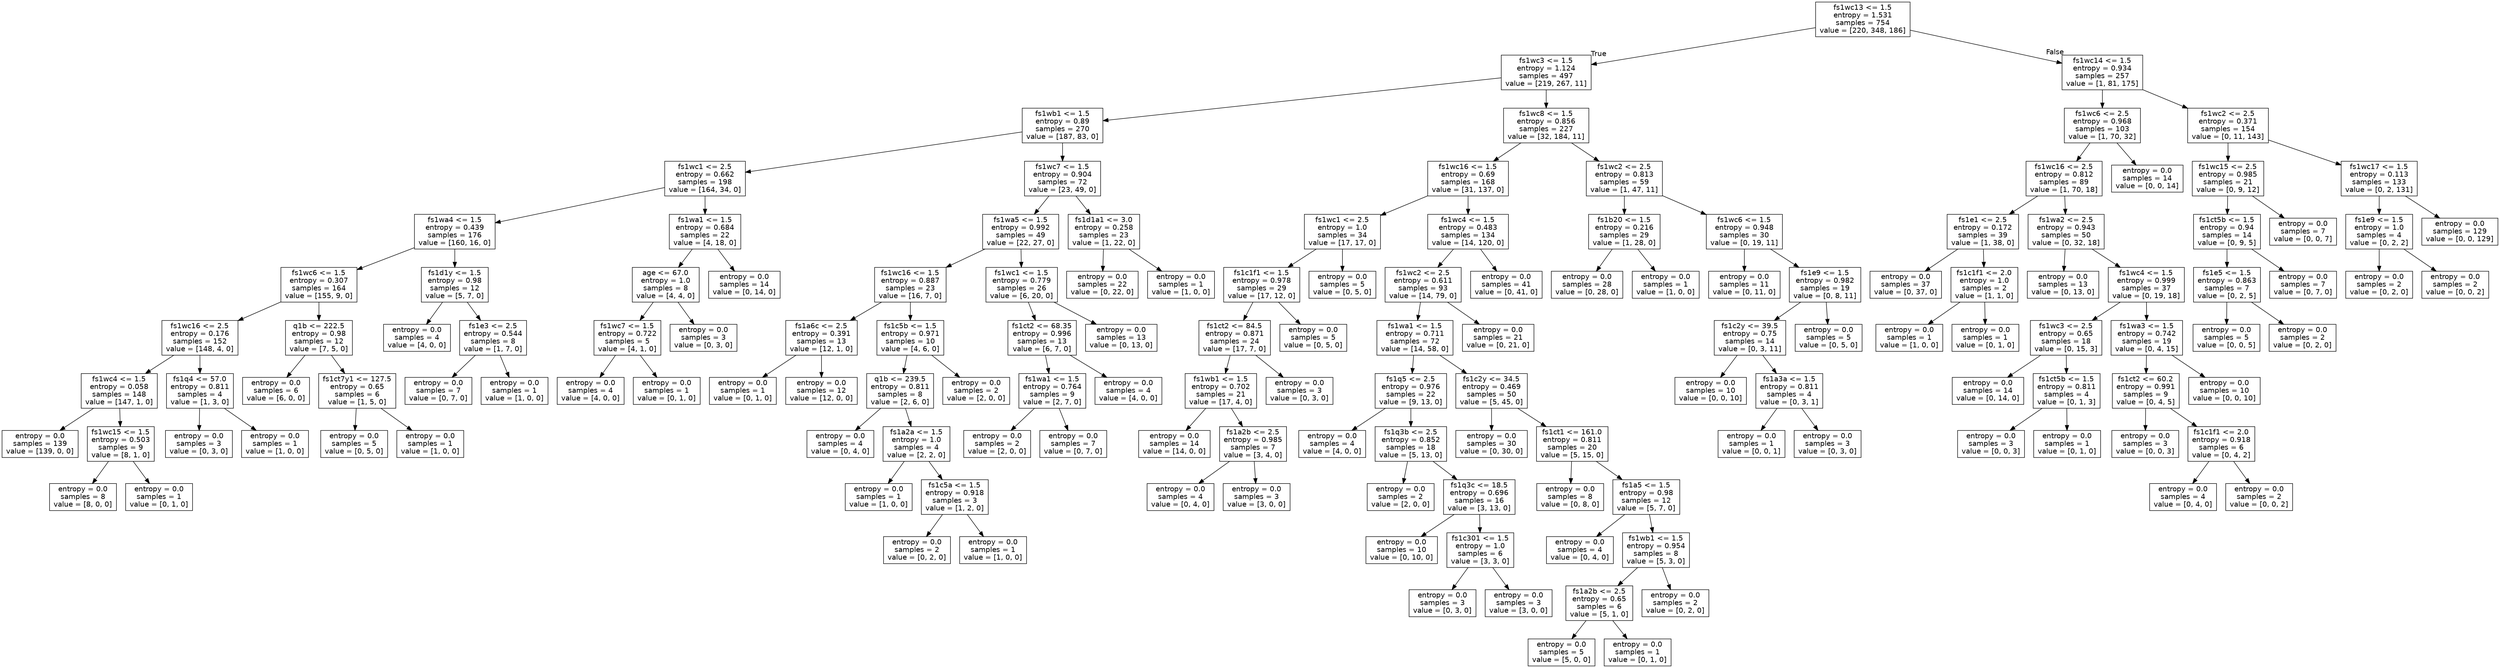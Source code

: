 digraph Tree {
node [shape=box, fontname="helvetica"] ;
edge [fontname="helvetica"] ;
0 [label="fs1wc13 <= 1.5\nentropy = 1.531\nsamples = 754\nvalue = [220, 348, 186]"] ;
1 [label="fs1wc3 <= 1.5\nentropy = 1.124\nsamples = 497\nvalue = [219, 267, 11]"] ;
0 -> 1 [labeldistance=2.5, labelangle=45, headlabel="True"] ;
2 [label="fs1wb1 <= 1.5\nentropy = 0.89\nsamples = 270\nvalue = [187, 83, 0]"] ;
1 -> 2 ;
3 [label="fs1wc1 <= 2.5\nentropy = 0.662\nsamples = 198\nvalue = [164, 34, 0]"] ;
2 -> 3 ;
4 [label="fs1wa4 <= 1.5\nentropy = 0.439\nsamples = 176\nvalue = [160, 16, 0]"] ;
3 -> 4 ;
5 [label="fs1wc6 <= 1.5\nentropy = 0.307\nsamples = 164\nvalue = [155, 9, 0]"] ;
4 -> 5 ;
6 [label="fs1wc16 <= 2.5\nentropy = 0.176\nsamples = 152\nvalue = [148, 4, 0]"] ;
5 -> 6 ;
7 [label="fs1wc4 <= 1.5\nentropy = 0.058\nsamples = 148\nvalue = [147, 1, 0]"] ;
6 -> 7 ;
8 [label="entropy = 0.0\nsamples = 139\nvalue = [139, 0, 0]"] ;
7 -> 8 ;
9 [label="fs1wc15 <= 1.5\nentropy = 0.503\nsamples = 9\nvalue = [8, 1, 0]"] ;
7 -> 9 ;
10 [label="entropy = 0.0\nsamples = 8\nvalue = [8, 0, 0]"] ;
9 -> 10 ;
11 [label="entropy = 0.0\nsamples = 1\nvalue = [0, 1, 0]"] ;
9 -> 11 ;
12 [label="fs1q4 <= 57.0\nentropy = 0.811\nsamples = 4\nvalue = [1, 3, 0]"] ;
6 -> 12 ;
13 [label="entropy = 0.0\nsamples = 3\nvalue = [0, 3, 0]"] ;
12 -> 13 ;
14 [label="entropy = 0.0\nsamples = 1\nvalue = [1, 0, 0]"] ;
12 -> 14 ;
15 [label="q1b <= 222.5\nentropy = 0.98\nsamples = 12\nvalue = [7, 5, 0]"] ;
5 -> 15 ;
16 [label="entropy = 0.0\nsamples = 6\nvalue = [6, 0, 0]"] ;
15 -> 16 ;
17 [label="fs1ct7y1 <= 127.5\nentropy = 0.65\nsamples = 6\nvalue = [1, 5, 0]"] ;
15 -> 17 ;
18 [label="entropy = 0.0\nsamples = 5\nvalue = [0, 5, 0]"] ;
17 -> 18 ;
19 [label="entropy = 0.0\nsamples = 1\nvalue = [1, 0, 0]"] ;
17 -> 19 ;
20 [label="fs1d1y <= 1.5\nentropy = 0.98\nsamples = 12\nvalue = [5, 7, 0]"] ;
4 -> 20 ;
21 [label="entropy = 0.0\nsamples = 4\nvalue = [4, 0, 0]"] ;
20 -> 21 ;
22 [label="fs1e3 <= 2.5\nentropy = 0.544\nsamples = 8\nvalue = [1, 7, 0]"] ;
20 -> 22 ;
23 [label="entropy = 0.0\nsamples = 7\nvalue = [0, 7, 0]"] ;
22 -> 23 ;
24 [label="entropy = 0.0\nsamples = 1\nvalue = [1, 0, 0]"] ;
22 -> 24 ;
25 [label="fs1wa1 <= 1.5\nentropy = 0.684\nsamples = 22\nvalue = [4, 18, 0]"] ;
3 -> 25 ;
26 [label="age <= 67.0\nentropy = 1.0\nsamples = 8\nvalue = [4, 4, 0]"] ;
25 -> 26 ;
27 [label="fs1wc7 <= 1.5\nentropy = 0.722\nsamples = 5\nvalue = [4, 1, 0]"] ;
26 -> 27 ;
28 [label="entropy = 0.0\nsamples = 4\nvalue = [4, 0, 0]"] ;
27 -> 28 ;
29 [label="entropy = 0.0\nsamples = 1\nvalue = [0, 1, 0]"] ;
27 -> 29 ;
30 [label="entropy = 0.0\nsamples = 3\nvalue = [0, 3, 0]"] ;
26 -> 30 ;
31 [label="entropy = 0.0\nsamples = 14\nvalue = [0, 14, 0]"] ;
25 -> 31 ;
32 [label="fs1wc7 <= 1.5\nentropy = 0.904\nsamples = 72\nvalue = [23, 49, 0]"] ;
2 -> 32 ;
33 [label="fs1wa5 <= 1.5\nentropy = 0.992\nsamples = 49\nvalue = [22, 27, 0]"] ;
32 -> 33 ;
34 [label="fs1wc16 <= 1.5\nentropy = 0.887\nsamples = 23\nvalue = [16, 7, 0]"] ;
33 -> 34 ;
35 [label="fs1a6c <= 2.5\nentropy = 0.391\nsamples = 13\nvalue = [12, 1, 0]"] ;
34 -> 35 ;
36 [label="entropy = 0.0\nsamples = 1\nvalue = [0, 1, 0]"] ;
35 -> 36 ;
37 [label="entropy = 0.0\nsamples = 12\nvalue = [12, 0, 0]"] ;
35 -> 37 ;
38 [label="fs1c5b <= 1.5\nentropy = 0.971\nsamples = 10\nvalue = [4, 6, 0]"] ;
34 -> 38 ;
39 [label="q1b <= 239.5\nentropy = 0.811\nsamples = 8\nvalue = [2, 6, 0]"] ;
38 -> 39 ;
40 [label="entropy = 0.0\nsamples = 4\nvalue = [0, 4, 0]"] ;
39 -> 40 ;
41 [label="fs1a2a <= 1.5\nentropy = 1.0\nsamples = 4\nvalue = [2, 2, 0]"] ;
39 -> 41 ;
42 [label="entropy = 0.0\nsamples = 1\nvalue = [1, 0, 0]"] ;
41 -> 42 ;
43 [label="fs1c5a <= 1.5\nentropy = 0.918\nsamples = 3\nvalue = [1, 2, 0]"] ;
41 -> 43 ;
44 [label="entropy = 0.0\nsamples = 2\nvalue = [0, 2, 0]"] ;
43 -> 44 ;
45 [label="entropy = 0.0\nsamples = 1\nvalue = [1, 0, 0]"] ;
43 -> 45 ;
46 [label="entropy = 0.0\nsamples = 2\nvalue = [2, 0, 0]"] ;
38 -> 46 ;
47 [label="fs1wc1 <= 1.5\nentropy = 0.779\nsamples = 26\nvalue = [6, 20, 0]"] ;
33 -> 47 ;
48 [label="fs1ct2 <= 68.35\nentropy = 0.996\nsamples = 13\nvalue = [6, 7, 0]"] ;
47 -> 48 ;
49 [label="fs1wa1 <= 1.5\nentropy = 0.764\nsamples = 9\nvalue = [2, 7, 0]"] ;
48 -> 49 ;
50 [label="entropy = 0.0\nsamples = 2\nvalue = [2, 0, 0]"] ;
49 -> 50 ;
51 [label="entropy = 0.0\nsamples = 7\nvalue = [0, 7, 0]"] ;
49 -> 51 ;
52 [label="entropy = 0.0\nsamples = 4\nvalue = [4, 0, 0]"] ;
48 -> 52 ;
53 [label="entropy = 0.0\nsamples = 13\nvalue = [0, 13, 0]"] ;
47 -> 53 ;
54 [label="fs1d1a1 <= 3.0\nentropy = 0.258\nsamples = 23\nvalue = [1, 22, 0]"] ;
32 -> 54 ;
55 [label="entropy = 0.0\nsamples = 22\nvalue = [0, 22, 0]"] ;
54 -> 55 ;
56 [label="entropy = 0.0\nsamples = 1\nvalue = [1, 0, 0]"] ;
54 -> 56 ;
57 [label="fs1wc8 <= 1.5\nentropy = 0.856\nsamples = 227\nvalue = [32, 184, 11]"] ;
1 -> 57 ;
58 [label="fs1wc16 <= 1.5\nentropy = 0.69\nsamples = 168\nvalue = [31, 137, 0]"] ;
57 -> 58 ;
59 [label="fs1wc1 <= 2.5\nentropy = 1.0\nsamples = 34\nvalue = [17, 17, 0]"] ;
58 -> 59 ;
60 [label="fs1c1f1 <= 1.5\nentropy = 0.978\nsamples = 29\nvalue = [17, 12, 0]"] ;
59 -> 60 ;
61 [label="fs1ct2 <= 84.5\nentropy = 0.871\nsamples = 24\nvalue = [17, 7, 0]"] ;
60 -> 61 ;
62 [label="fs1wb1 <= 1.5\nentropy = 0.702\nsamples = 21\nvalue = [17, 4, 0]"] ;
61 -> 62 ;
63 [label="entropy = 0.0\nsamples = 14\nvalue = [14, 0, 0]"] ;
62 -> 63 ;
64 [label="fs1a2b <= 2.5\nentropy = 0.985\nsamples = 7\nvalue = [3, 4, 0]"] ;
62 -> 64 ;
65 [label="entropy = 0.0\nsamples = 4\nvalue = [0, 4, 0]"] ;
64 -> 65 ;
66 [label="entropy = 0.0\nsamples = 3\nvalue = [3, 0, 0]"] ;
64 -> 66 ;
67 [label="entropy = 0.0\nsamples = 3\nvalue = [0, 3, 0]"] ;
61 -> 67 ;
68 [label="entropy = 0.0\nsamples = 5\nvalue = [0, 5, 0]"] ;
60 -> 68 ;
69 [label="entropy = 0.0\nsamples = 5\nvalue = [0, 5, 0]"] ;
59 -> 69 ;
70 [label="fs1wc4 <= 1.5\nentropy = 0.483\nsamples = 134\nvalue = [14, 120, 0]"] ;
58 -> 70 ;
71 [label="fs1wc2 <= 2.5\nentropy = 0.611\nsamples = 93\nvalue = [14, 79, 0]"] ;
70 -> 71 ;
72 [label="fs1wa1 <= 1.5\nentropy = 0.711\nsamples = 72\nvalue = [14, 58, 0]"] ;
71 -> 72 ;
73 [label="fs1q5 <= 2.5\nentropy = 0.976\nsamples = 22\nvalue = [9, 13, 0]"] ;
72 -> 73 ;
74 [label="entropy = 0.0\nsamples = 4\nvalue = [4, 0, 0]"] ;
73 -> 74 ;
75 [label="fs1q3b <= 2.5\nentropy = 0.852\nsamples = 18\nvalue = [5, 13, 0]"] ;
73 -> 75 ;
76 [label="entropy = 0.0\nsamples = 2\nvalue = [2, 0, 0]"] ;
75 -> 76 ;
77 [label="fs1q3c <= 18.5\nentropy = 0.696\nsamples = 16\nvalue = [3, 13, 0]"] ;
75 -> 77 ;
78 [label="entropy = 0.0\nsamples = 10\nvalue = [0, 10, 0]"] ;
77 -> 78 ;
79 [label="fs1c301 <= 1.5\nentropy = 1.0\nsamples = 6\nvalue = [3, 3, 0]"] ;
77 -> 79 ;
80 [label="entropy = 0.0\nsamples = 3\nvalue = [0, 3, 0]"] ;
79 -> 80 ;
81 [label="entropy = 0.0\nsamples = 3\nvalue = [3, 0, 0]"] ;
79 -> 81 ;
82 [label="fs1c2y <= 34.5\nentropy = 0.469\nsamples = 50\nvalue = [5, 45, 0]"] ;
72 -> 82 ;
83 [label="entropy = 0.0\nsamples = 30\nvalue = [0, 30, 0]"] ;
82 -> 83 ;
84 [label="fs1ct1 <= 161.0\nentropy = 0.811\nsamples = 20\nvalue = [5, 15, 0]"] ;
82 -> 84 ;
85 [label="entropy = 0.0\nsamples = 8\nvalue = [0, 8, 0]"] ;
84 -> 85 ;
86 [label="fs1a5 <= 1.5\nentropy = 0.98\nsamples = 12\nvalue = [5, 7, 0]"] ;
84 -> 86 ;
87 [label="entropy = 0.0\nsamples = 4\nvalue = [0, 4, 0]"] ;
86 -> 87 ;
88 [label="fs1wb1 <= 1.5\nentropy = 0.954\nsamples = 8\nvalue = [5, 3, 0]"] ;
86 -> 88 ;
89 [label="fs1a2b <= 2.5\nentropy = 0.65\nsamples = 6\nvalue = [5, 1, 0]"] ;
88 -> 89 ;
90 [label="entropy = 0.0\nsamples = 5\nvalue = [5, 0, 0]"] ;
89 -> 90 ;
91 [label="entropy = 0.0\nsamples = 1\nvalue = [0, 1, 0]"] ;
89 -> 91 ;
92 [label="entropy = 0.0\nsamples = 2\nvalue = [0, 2, 0]"] ;
88 -> 92 ;
93 [label="entropy = 0.0\nsamples = 21\nvalue = [0, 21, 0]"] ;
71 -> 93 ;
94 [label="entropy = 0.0\nsamples = 41\nvalue = [0, 41, 0]"] ;
70 -> 94 ;
95 [label="fs1wc2 <= 2.5\nentropy = 0.813\nsamples = 59\nvalue = [1, 47, 11]"] ;
57 -> 95 ;
96 [label="fs1b20 <= 1.5\nentropy = 0.216\nsamples = 29\nvalue = [1, 28, 0]"] ;
95 -> 96 ;
97 [label="entropy = 0.0\nsamples = 28\nvalue = [0, 28, 0]"] ;
96 -> 97 ;
98 [label="entropy = 0.0\nsamples = 1\nvalue = [1, 0, 0]"] ;
96 -> 98 ;
99 [label="fs1wc6 <= 1.5\nentropy = 0.948\nsamples = 30\nvalue = [0, 19, 11]"] ;
95 -> 99 ;
100 [label="entropy = 0.0\nsamples = 11\nvalue = [0, 11, 0]"] ;
99 -> 100 ;
101 [label="fs1e9 <= 1.5\nentropy = 0.982\nsamples = 19\nvalue = [0, 8, 11]"] ;
99 -> 101 ;
102 [label="fs1c2y <= 39.5\nentropy = 0.75\nsamples = 14\nvalue = [0, 3, 11]"] ;
101 -> 102 ;
103 [label="entropy = 0.0\nsamples = 10\nvalue = [0, 0, 10]"] ;
102 -> 103 ;
104 [label="fs1a3a <= 1.5\nentropy = 0.811\nsamples = 4\nvalue = [0, 3, 1]"] ;
102 -> 104 ;
105 [label="entropy = 0.0\nsamples = 1\nvalue = [0, 0, 1]"] ;
104 -> 105 ;
106 [label="entropy = 0.0\nsamples = 3\nvalue = [0, 3, 0]"] ;
104 -> 106 ;
107 [label="entropy = 0.0\nsamples = 5\nvalue = [0, 5, 0]"] ;
101 -> 107 ;
108 [label="fs1wc14 <= 1.5\nentropy = 0.934\nsamples = 257\nvalue = [1, 81, 175]"] ;
0 -> 108 [labeldistance=2.5, labelangle=-45, headlabel="False"] ;
109 [label="fs1wc6 <= 2.5\nentropy = 0.968\nsamples = 103\nvalue = [1, 70, 32]"] ;
108 -> 109 ;
110 [label="fs1wc16 <= 2.5\nentropy = 0.812\nsamples = 89\nvalue = [1, 70, 18]"] ;
109 -> 110 ;
111 [label="fs1e1 <= 2.5\nentropy = 0.172\nsamples = 39\nvalue = [1, 38, 0]"] ;
110 -> 111 ;
112 [label="entropy = 0.0\nsamples = 37\nvalue = [0, 37, 0]"] ;
111 -> 112 ;
113 [label="fs1c1f1 <= 2.0\nentropy = 1.0\nsamples = 2\nvalue = [1, 1, 0]"] ;
111 -> 113 ;
114 [label="entropy = 0.0\nsamples = 1\nvalue = [1, 0, 0]"] ;
113 -> 114 ;
115 [label="entropy = 0.0\nsamples = 1\nvalue = [0, 1, 0]"] ;
113 -> 115 ;
116 [label="fs1wa2 <= 2.5\nentropy = 0.943\nsamples = 50\nvalue = [0, 32, 18]"] ;
110 -> 116 ;
117 [label="entropy = 0.0\nsamples = 13\nvalue = [0, 13, 0]"] ;
116 -> 117 ;
118 [label="fs1wc4 <= 1.5\nentropy = 0.999\nsamples = 37\nvalue = [0, 19, 18]"] ;
116 -> 118 ;
119 [label="fs1wc3 <= 2.5\nentropy = 0.65\nsamples = 18\nvalue = [0, 15, 3]"] ;
118 -> 119 ;
120 [label="entropy = 0.0\nsamples = 14\nvalue = [0, 14, 0]"] ;
119 -> 120 ;
121 [label="fs1ct5b <= 1.5\nentropy = 0.811\nsamples = 4\nvalue = [0, 1, 3]"] ;
119 -> 121 ;
122 [label="entropy = 0.0\nsamples = 3\nvalue = [0, 0, 3]"] ;
121 -> 122 ;
123 [label="entropy = 0.0\nsamples = 1\nvalue = [0, 1, 0]"] ;
121 -> 123 ;
124 [label="fs1wa3 <= 1.5\nentropy = 0.742\nsamples = 19\nvalue = [0, 4, 15]"] ;
118 -> 124 ;
125 [label="fs1ct2 <= 60.2\nentropy = 0.991\nsamples = 9\nvalue = [0, 4, 5]"] ;
124 -> 125 ;
126 [label="entropy = 0.0\nsamples = 3\nvalue = [0, 0, 3]"] ;
125 -> 126 ;
127 [label="fs1c1f1 <= 2.0\nentropy = 0.918\nsamples = 6\nvalue = [0, 4, 2]"] ;
125 -> 127 ;
128 [label="entropy = 0.0\nsamples = 4\nvalue = [0, 4, 0]"] ;
127 -> 128 ;
129 [label="entropy = 0.0\nsamples = 2\nvalue = [0, 0, 2]"] ;
127 -> 129 ;
130 [label="entropy = 0.0\nsamples = 10\nvalue = [0, 0, 10]"] ;
124 -> 130 ;
131 [label="entropy = 0.0\nsamples = 14\nvalue = [0, 0, 14]"] ;
109 -> 131 ;
132 [label="fs1wc2 <= 2.5\nentropy = 0.371\nsamples = 154\nvalue = [0, 11, 143]"] ;
108 -> 132 ;
133 [label="fs1wc15 <= 2.5\nentropy = 0.985\nsamples = 21\nvalue = [0, 9, 12]"] ;
132 -> 133 ;
134 [label="fs1ct5b <= 1.5\nentropy = 0.94\nsamples = 14\nvalue = [0, 9, 5]"] ;
133 -> 134 ;
135 [label="fs1e5 <= 1.5\nentropy = 0.863\nsamples = 7\nvalue = [0, 2, 5]"] ;
134 -> 135 ;
136 [label="entropy = 0.0\nsamples = 5\nvalue = [0, 0, 5]"] ;
135 -> 136 ;
137 [label="entropy = 0.0\nsamples = 2\nvalue = [0, 2, 0]"] ;
135 -> 137 ;
138 [label="entropy = 0.0\nsamples = 7\nvalue = [0, 7, 0]"] ;
134 -> 138 ;
139 [label="entropy = 0.0\nsamples = 7\nvalue = [0, 0, 7]"] ;
133 -> 139 ;
140 [label="fs1wc17 <= 1.5\nentropy = 0.113\nsamples = 133\nvalue = [0, 2, 131]"] ;
132 -> 140 ;
141 [label="fs1e9 <= 1.5\nentropy = 1.0\nsamples = 4\nvalue = [0, 2, 2]"] ;
140 -> 141 ;
142 [label="entropy = 0.0\nsamples = 2\nvalue = [0, 2, 0]"] ;
141 -> 142 ;
143 [label="entropy = 0.0\nsamples = 2\nvalue = [0, 0, 2]"] ;
141 -> 143 ;
144 [label="entropy = 0.0\nsamples = 129\nvalue = [0, 0, 129]"] ;
140 -> 144 ;
}